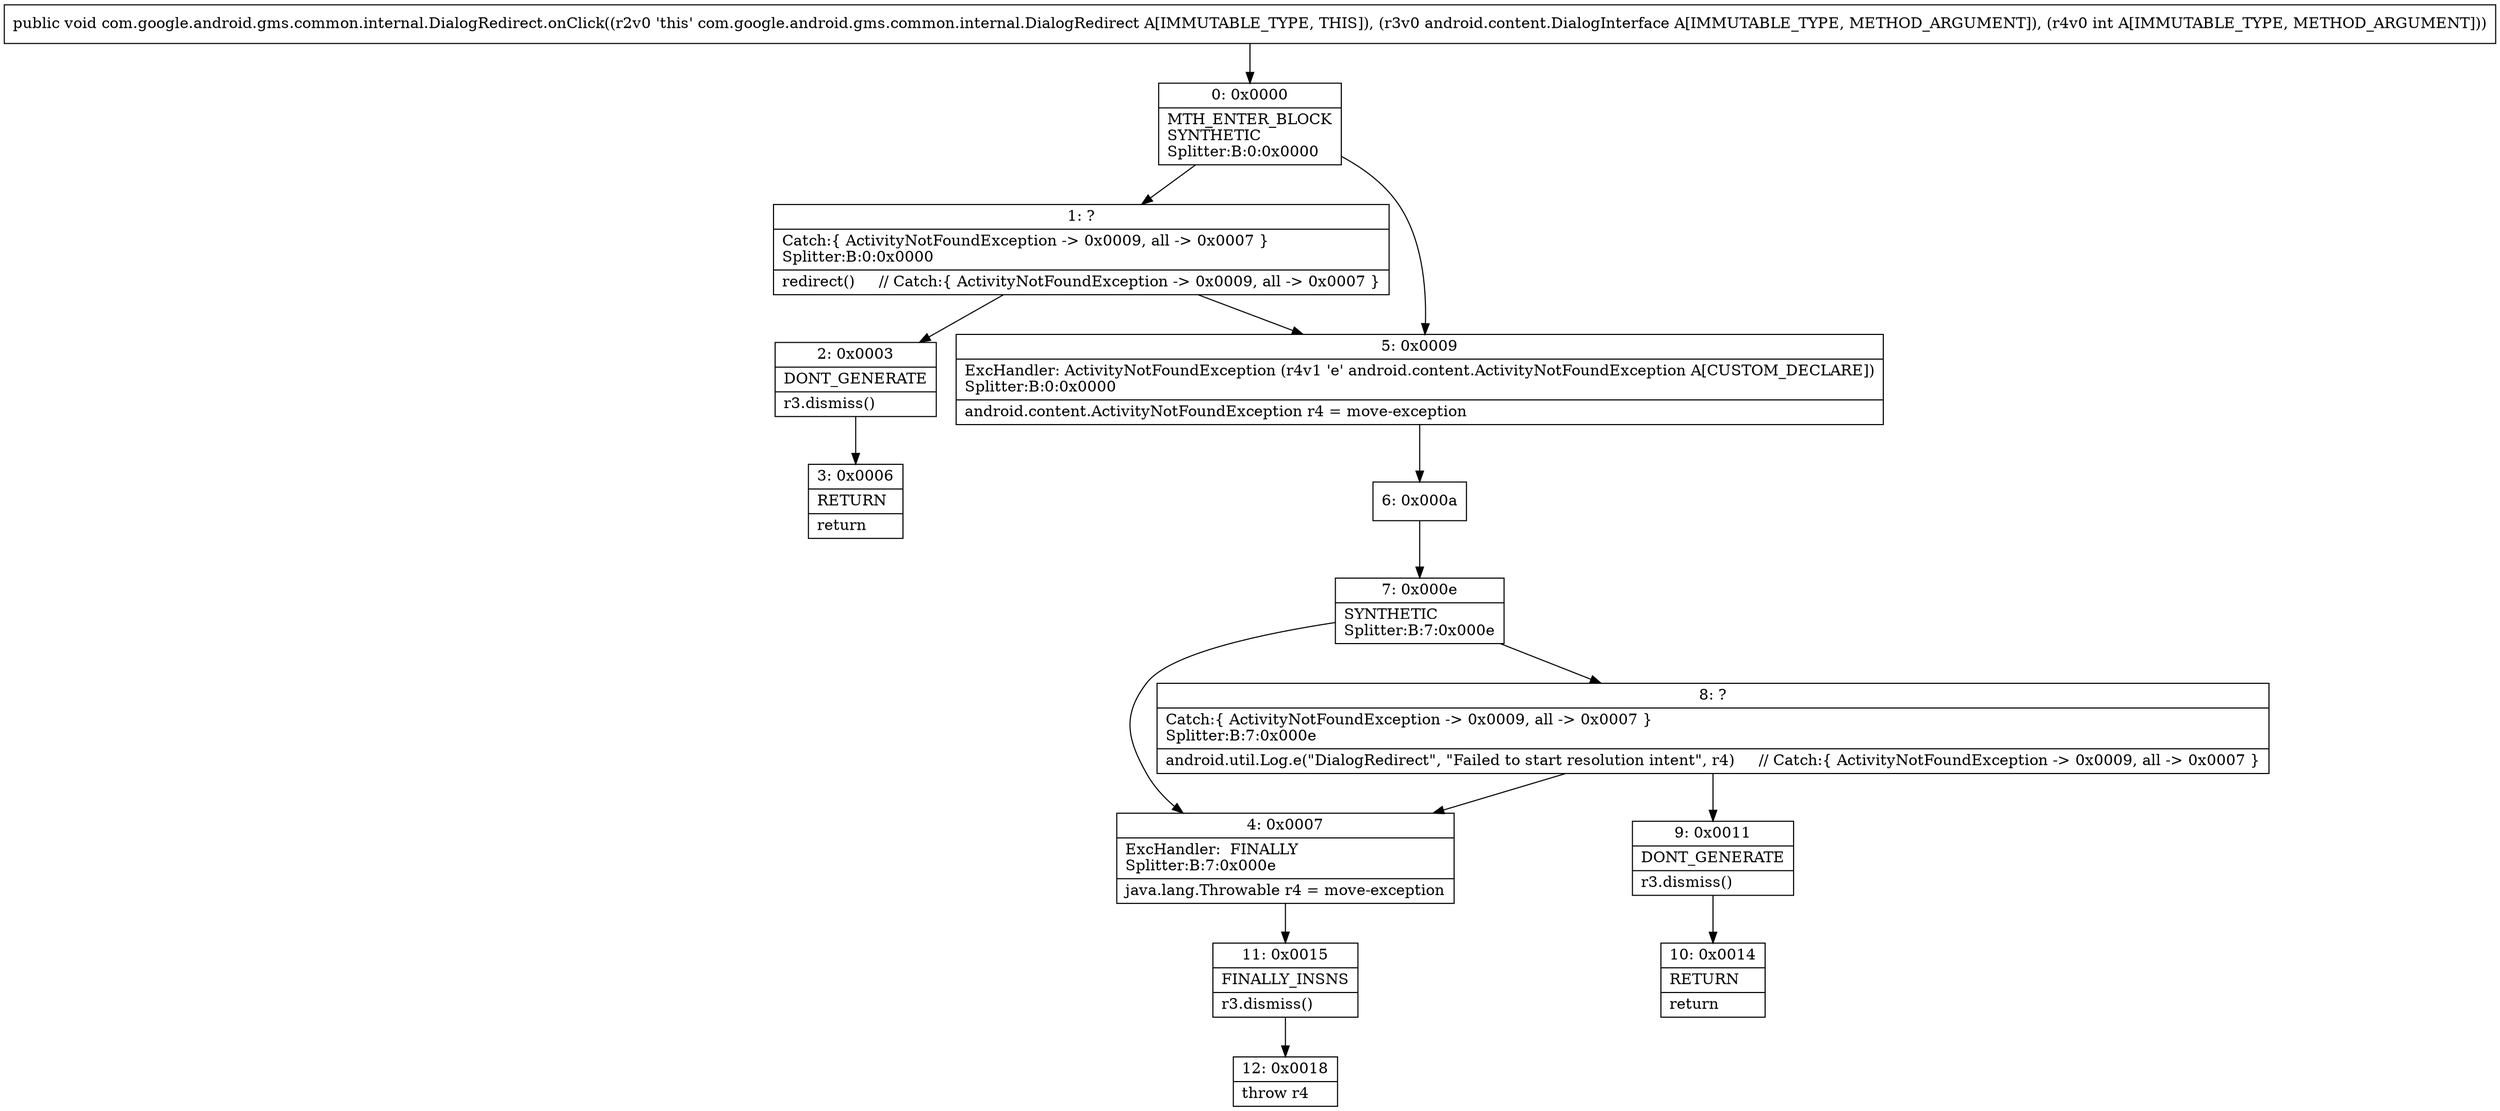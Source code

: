 digraph "CFG forcom.google.android.gms.common.internal.DialogRedirect.onClick(Landroid\/content\/DialogInterface;I)V" {
Node_0 [shape=record,label="{0\:\ 0x0000|MTH_ENTER_BLOCK\lSYNTHETIC\lSplitter:B:0:0x0000\l}"];
Node_1 [shape=record,label="{1\:\ ?|Catch:\{ ActivityNotFoundException \-\> 0x0009, all \-\> 0x0007 \}\lSplitter:B:0:0x0000\l|redirect()     \/\/ Catch:\{ ActivityNotFoundException \-\> 0x0009, all \-\> 0x0007 \}\l}"];
Node_2 [shape=record,label="{2\:\ 0x0003|DONT_GENERATE\l|r3.dismiss()\l}"];
Node_3 [shape=record,label="{3\:\ 0x0006|RETURN\l|return\l}"];
Node_4 [shape=record,label="{4\:\ 0x0007|ExcHandler:  FINALLY\lSplitter:B:7:0x000e\l|java.lang.Throwable r4 = move\-exception\l}"];
Node_5 [shape=record,label="{5\:\ 0x0009|ExcHandler: ActivityNotFoundException (r4v1 'e' android.content.ActivityNotFoundException A[CUSTOM_DECLARE])\lSplitter:B:0:0x0000\l|android.content.ActivityNotFoundException r4 = move\-exception\l}"];
Node_6 [shape=record,label="{6\:\ 0x000a}"];
Node_7 [shape=record,label="{7\:\ 0x000e|SYNTHETIC\lSplitter:B:7:0x000e\l}"];
Node_8 [shape=record,label="{8\:\ ?|Catch:\{ ActivityNotFoundException \-\> 0x0009, all \-\> 0x0007 \}\lSplitter:B:7:0x000e\l|android.util.Log.e(\"DialogRedirect\", \"Failed to start resolution intent\", r4)     \/\/ Catch:\{ ActivityNotFoundException \-\> 0x0009, all \-\> 0x0007 \}\l}"];
Node_9 [shape=record,label="{9\:\ 0x0011|DONT_GENERATE\l|r3.dismiss()\l}"];
Node_10 [shape=record,label="{10\:\ 0x0014|RETURN\l|return\l}"];
Node_11 [shape=record,label="{11\:\ 0x0015|FINALLY_INSNS\l|r3.dismiss()\l}"];
Node_12 [shape=record,label="{12\:\ 0x0018|throw r4\l}"];
MethodNode[shape=record,label="{public void com.google.android.gms.common.internal.DialogRedirect.onClick((r2v0 'this' com.google.android.gms.common.internal.DialogRedirect A[IMMUTABLE_TYPE, THIS]), (r3v0 android.content.DialogInterface A[IMMUTABLE_TYPE, METHOD_ARGUMENT]), (r4v0 int A[IMMUTABLE_TYPE, METHOD_ARGUMENT])) }"];
MethodNode -> Node_0;
Node_0 -> Node_1;
Node_0 -> Node_5;
Node_1 -> Node_2;
Node_1 -> Node_5;
Node_2 -> Node_3;
Node_4 -> Node_11;
Node_5 -> Node_6;
Node_6 -> Node_7;
Node_7 -> Node_8;
Node_7 -> Node_4;
Node_8 -> Node_9;
Node_8 -> Node_4;
Node_9 -> Node_10;
Node_11 -> Node_12;
}

